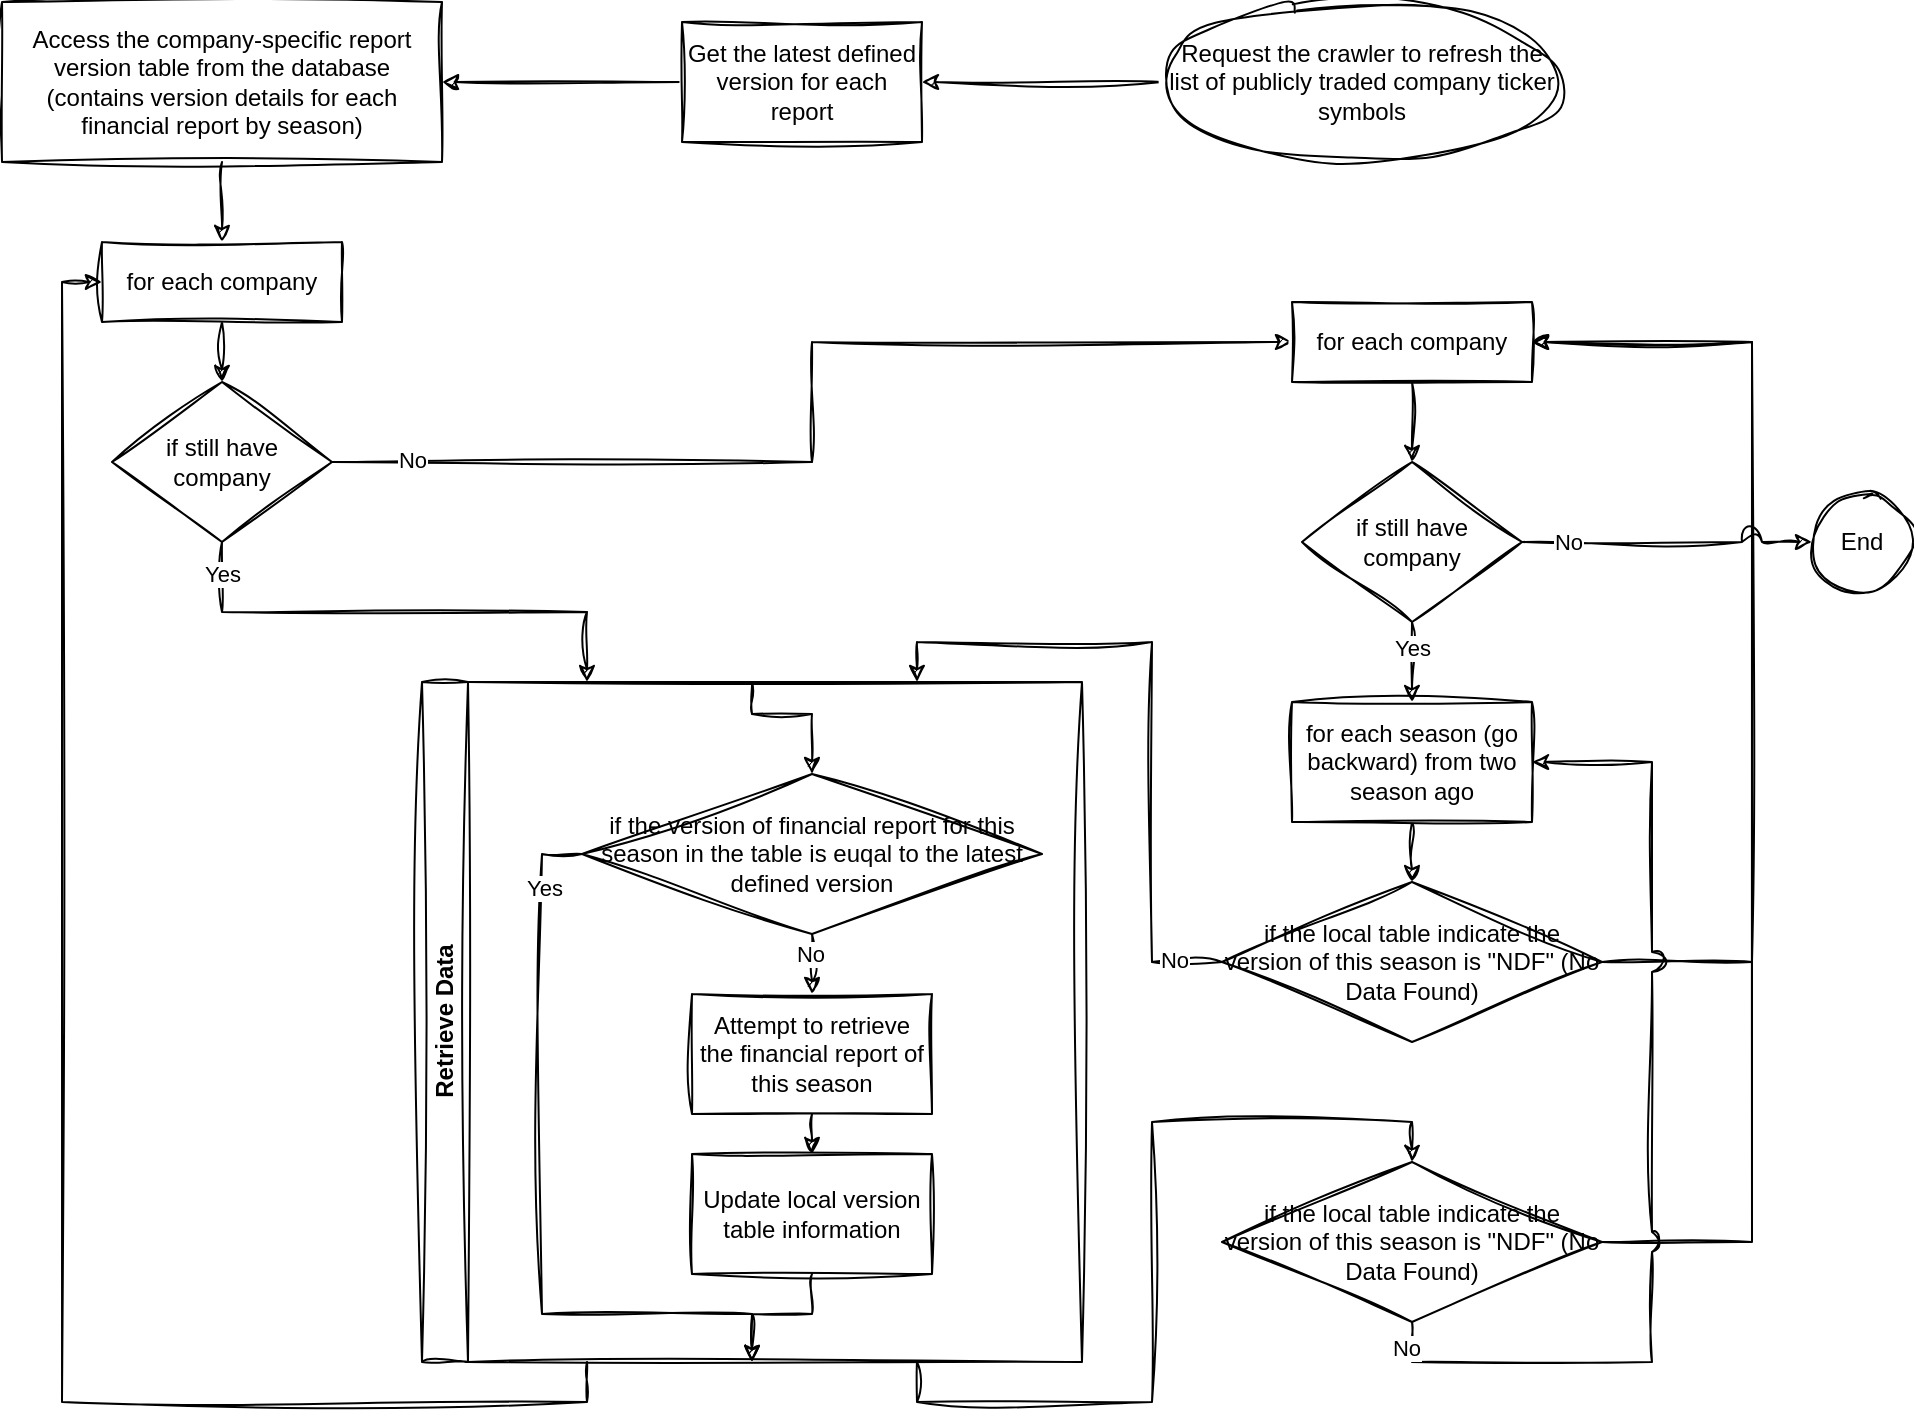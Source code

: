 <mxfile version="22.1.11" type="device">
  <diagram name="Page-1" id="edf60f1a-56cd-e834-aa8a-f176f3a09ee4">
    <mxGraphModel dx="1091" dy="638" grid="1" gridSize="10" guides="1" tooltips="1" connect="1" arrows="1" fold="1" page="1" pageScale="1" pageWidth="1169" pageHeight="827" background="none" math="0" shadow="0">
      <root>
        <mxCell id="0" />
        <mxCell id="1" parent="0" />
        <mxCell id="ee3Hf3BzdbRgXfLqMHV_-15" style="edgeStyle=orthogonalEdgeStyle;rounded=0;orthogonalLoop=1;jettySize=auto;html=1;exitX=0.5;exitY=1;exitDx=0;exitDy=0;entryX=0.5;entryY=0;entryDx=0;entryDy=0;sketch=1;curveFitting=1;jiggle=2;" parent="1" source="ee3Hf3BzdbRgXfLqMHV_-10" target="ee3Hf3BzdbRgXfLqMHV_-14" edge="1">
          <mxGeometry relative="1" as="geometry" />
        </mxCell>
        <mxCell id="ee3Hf3BzdbRgXfLqMHV_-10" value="Access the company-specific report version table from the database (contains version details for each financial report by season)" style="rounded=0;whiteSpace=wrap;html=1;sketch=1;curveFitting=1;jiggle=2;" parent="1" vertex="1">
          <mxGeometry x="120" y="40" width="220" height="80" as="geometry" />
        </mxCell>
        <mxCell id="ee3Hf3BzdbRgXfLqMHV_-18" style="edgeStyle=orthogonalEdgeStyle;rounded=0;orthogonalLoop=1;jettySize=auto;html=1;exitX=0.5;exitY=1;exitDx=0;exitDy=0;entryX=0.5;entryY=0;entryDx=0;entryDy=0;sketch=1;curveFitting=1;jiggle=2;" parent="1" source="ee3Hf3BzdbRgXfLqMHV_-14" target="ee3Hf3BzdbRgXfLqMHV_-16" edge="1">
          <mxGeometry relative="1" as="geometry" />
        </mxCell>
        <mxCell id="ee3Hf3BzdbRgXfLqMHV_-14" value="for each company" style="rounded=0;whiteSpace=wrap;html=1;sketch=1;curveFitting=1;jiggle=2;" parent="1" vertex="1">
          <mxGeometry x="170" y="160" width="120" height="40" as="geometry" />
        </mxCell>
        <mxCell id="ee3Hf3BzdbRgXfLqMHV_-25" style="edgeStyle=orthogonalEdgeStyle;rounded=0;orthogonalLoop=1;jettySize=auto;html=1;exitX=1;exitY=0.5;exitDx=0;exitDy=0;entryX=0;entryY=0.5;entryDx=0;entryDy=0;sketch=1;curveFitting=1;jiggle=2;" parent="1" source="ee3Hf3BzdbRgXfLqMHV_-16" target="ee3Hf3BzdbRgXfLqMHV_-24" edge="1">
          <mxGeometry relative="1" as="geometry" />
        </mxCell>
        <mxCell id="ee3Hf3BzdbRgXfLqMHV_-29" value="No" style="edgeLabel;html=1;align=center;verticalAlign=middle;resizable=0;points=[];sketch=1;curveFitting=1;jiggle=2;" parent="ee3Hf3BzdbRgXfLqMHV_-25" vertex="1" connectable="0">
          <mxGeometry x="-0.851" y="1" relative="1" as="geometry">
            <mxPoint as="offset" />
          </mxGeometry>
        </mxCell>
        <mxCell id="oFhDvv9RlIDCHvoSyQMo-15" style="edgeStyle=orthogonalEdgeStyle;rounded=0;orthogonalLoop=1;jettySize=auto;html=1;exitX=0.5;exitY=1;exitDx=0;exitDy=0;entryX=0.25;entryY=0;entryDx=0;entryDy=0;sketch=1;curveFitting=1;jiggle=2;" edge="1" parent="1" source="ee3Hf3BzdbRgXfLqMHV_-16" target="oFhDvv9RlIDCHvoSyQMo-4">
          <mxGeometry relative="1" as="geometry" />
        </mxCell>
        <mxCell id="oFhDvv9RlIDCHvoSyQMo-27" value="Yes" style="edgeLabel;html=1;align=center;verticalAlign=middle;resizable=0;points=[];sketch=1;curveFitting=1;jiggle=2;" vertex="1" connectable="0" parent="oFhDvv9RlIDCHvoSyQMo-15">
          <mxGeometry x="-0.872" relative="1" as="geometry">
            <mxPoint as="offset" />
          </mxGeometry>
        </mxCell>
        <mxCell id="ee3Hf3BzdbRgXfLqMHV_-16" value="if still have company" style="rhombus;whiteSpace=wrap;html=1;sketch=1;curveFitting=1;jiggle=2;" parent="1" vertex="1">
          <mxGeometry x="175" y="230" width="110" height="80" as="geometry" />
        </mxCell>
        <mxCell id="ee3Hf3BzdbRgXfLqMHV_-21" style="edgeStyle=orthogonalEdgeStyle;rounded=0;orthogonalLoop=1;jettySize=auto;html=1;exitX=0.5;exitY=1;exitDx=0;exitDy=0;entryX=0.497;entryY=-0.049;entryDx=0;entryDy=0;entryPerimeter=0;sketch=1;curveFitting=1;jiggle=2;" parent="1" target="ee3Hf3BzdbRgXfLqMHV_-11" edge="1">
          <mxGeometry relative="1" as="geometry">
            <mxPoint x="230.0" y="460" as="sourcePoint" />
          </mxGeometry>
        </mxCell>
        <mxCell id="ee3Hf3BzdbRgXfLqMHV_-22" value="No" style="edgeLabel;html=1;align=center;verticalAlign=middle;resizable=0;points=[];sketch=1;curveFitting=1;jiggle=2;" parent="ee3Hf3BzdbRgXfLqMHV_-21" vertex="1" connectable="0">
          <mxGeometry x="-0.29" y="2" relative="1" as="geometry">
            <mxPoint as="offset" />
          </mxGeometry>
        </mxCell>
        <mxCell id="ee3Hf3BzdbRgXfLqMHV_-27" style="edgeStyle=orthogonalEdgeStyle;rounded=0;orthogonalLoop=1;jettySize=auto;html=1;exitX=0.5;exitY=1;exitDx=0;exitDy=0;entryX=0.5;entryY=0;entryDx=0;entryDy=0;sketch=1;curveFitting=1;jiggle=2;" parent="1" source="ee3Hf3BzdbRgXfLqMHV_-24" target="ee3Hf3BzdbRgXfLqMHV_-26" edge="1">
          <mxGeometry relative="1" as="geometry" />
        </mxCell>
        <mxCell id="ee3Hf3BzdbRgXfLqMHV_-24" value="for each company" style="rounded=0;whiteSpace=wrap;html=1;sketch=1;curveFitting=1;jiggle=2;" parent="1" vertex="1">
          <mxGeometry x="765" y="190" width="120" height="40" as="geometry" />
        </mxCell>
        <mxCell id="oFhDvv9RlIDCHvoSyQMo-13" style="edgeStyle=orthogonalEdgeStyle;rounded=0;orthogonalLoop=1;jettySize=auto;html=1;exitX=0.5;exitY=1;exitDx=0;exitDy=0;entryX=0.5;entryY=0;entryDx=0;entryDy=0;sketch=1;curveFitting=1;jiggle=2;" edge="1" parent="1" source="ee3Hf3BzdbRgXfLqMHV_-26" target="ee3Hf3BzdbRgXfLqMHV_-35">
          <mxGeometry relative="1" as="geometry" />
        </mxCell>
        <mxCell id="oFhDvv9RlIDCHvoSyQMo-32" value="Yes" style="edgeLabel;html=1;align=center;verticalAlign=middle;resizable=0;points=[];sketch=1;curveFitting=1;jiggle=2;" vertex="1" connectable="0" parent="oFhDvv9RlIDCHvoSyQMo-13">
          <mxGeometry x="-0.365" relative="1" as="geometry">
            <mxPoint as="offset" />
          </mxGeometry>
        </mxCell>
        <mxCell id="ee3Hf3BzdbRgXfLqMHV_-26" value="if still have company" style="rhombus;whiteSpace=wrap;html=1;sketch=1;curveFitting=1;jiggle=2;" parent="1" vertex="1">
          <mxGeometry x="770" y="270" width="110" height="80" as="geometry" />
        </mxCell>
        <mxCell id="ee3Hf3BzdbRgXfLqMHV_-33" style="edgeStyle=orthogonalEdgeStyle;rounded=0;orthogonalLoop=1;jettySize=auto;html=1;exitX=0;exitY=0.5;exitDx=0;exitDy=0;entryX=1;entryY=0.5;entryDx=0;entryDy=0;sketch=1;curveFitting=1;jiggle=2;" parent="1" source="ee3Hf3BzdbRgXfLqMHV_-31" target="ee3Hf3BzdbRgXfLqMHV_-32" edge="1">
          <mxGeometry relative="1" as="geometry" />
        </mxCell>
        <mxCell id="ee3Hf3BzdbRgXfLqMHV_-31" value="Request the crawler to refresh the list of publicly traded company ticker symbols" style="ellipse;whiteSpace=wrap;html=1;sketch=1;curveFitting=1;jiggle=2;" parent="1" vertex="1">
          <mxGeometry x="700" y="40" width="200" height="80" as="geometry" />
        </mxCell>
        <mxCell id="ee3Hf3BzdbRgXfLqMHV_-34" style="edgeStyle=orthogonalEdgeStyle;rounded=0;orthogonalLoop=1;jettySize=auto;html=1;exitX=0;exitY=0.5;exitDx=0;exitDy=0;entryX=1;entryY=0.5;entryDx=0;entryDy=0;sketch=1;curveFitting=1;jiggle=2;" parent="1" source="ee3Hf3BzdbRgXfLqMHV_-32" target="ee3Hf3BzdbRgXfLqMHV_-10" edge="1">
          <mxGeometry relative="1" as="geometry" />
        </mxCell>
        <mxCell id="ee3Hf3BzdbRgXfLqMHV_-32" value="Get the latest defined version for each report" style="rounded=0;whiteSpace=wrap;html=1;sketch=1;curveFitting=1;jiggle=2;" parent="1" vertex="1">
          <mxGeometry x="460" y="50" width="120" height="60" as="geometry" />
        </mxCell>
        <mxCell id="oFhDvv9RlIDCHvoSyQMo-20" style="edgeStyle=orthogonalEdgeStyle;rounded=0;orthogonalLoop=1;jettySize=auto;html=1;exitX=0.5;exitY=1;exitDx=0;exitDy=0;entryX=0.5;entryY=0;entryDx=0;entryDy=0;sketch=1;curveFitting=1;jiggle=2;" edge="1" parent="1" source="ee3Hf3BzdbRgXfLqMHV_-35" target="oFhDvv9RlIDCHvoSyQMo-2">
          <mxGeometry relative="1" as="geometry" />
        </mxCell>
        <mxCell id="ee3Hf3BzdbRgXfLqMHV_-35" value="for each season (go backward) from two season ago" style="rounded=0;whiteSpace=wrap;html=1;sketch=1;curveFitting=1;jiggle=2;" parent="1" vertex="1">
          <mxGeometry x="765" y="390" width="120" height="60" as="geometry" />
        </mxCell>
        <mxCell id="oFhDvv9RlIDCHvoSyQMo-21" style="edgeStyle=orthogonalEdgeStyle;rounded=0;orthogonalLoop=1;jettySize=auto;html=1;exitX=0;exitY=0.5;exitDx=0;exitDy=0;entryX=0.75;entryY=0;entryDx=0;entryDy=0;sketch=1;curveFitting=1;jiggle=2;" edge="1" parent="1" source="oFhDvv9RlIDCHvoSyQMo-2" target="oFhDvv9RlIDCHvoSyQMo-4">
          <mxGeometry relative="1" as="geometry" />
        </mxCell>
        <mxCell id="oFhDvv9RlIDCHvoSyQMo-22" value="No" style="edgeLabel;html=1;align=center;verticalAlign=middle;resizable=0;points=[];sketch=1;curveFitting=1;jiggle=2;" vertex="1" connectable="0" parent="oFhDvv9RlIDCHvoSyQMo-21">
          <mxGeometry x="-0.857" y="-1" relative="1" as="geometry">
            <mxPoint as="offset" />
          </mxGeometry>
        </mxCell>
        <mxCell id="oFhDvv9RlIDCHvoSyQMo-31" style="edgeStyle=orthogonalEdgeStyle;rounded=0;orthogonalLoop=1;jettySize=auto;html=1;exitX=1;exitY=0.5;exitDx=0;exitDy=0;sketch=1;curveFitting=1;jiggle=2;" edge="1" parent="1" source="oFhDvv9RlIDCHvoSyQMo-2">
          <mxGeometry relative="1" as="geometry">
            <mxPoint x="885" y="210" as="targetPoint" />
            <Array as="points">
              <mxPoint x="995" y="520" />
              <mxPoint x="995" y="210" />
            </Array>
          </mxGeometry>
        </mxCell>
        <mxCell id="oFhDvv9RlIDCHvoSyQMo-2" value="if the local table indicate the version of this season is &quot;NDF&quot; (No Data Found)" style="rhombus;whiteSpace=wrap;html=1;sketch=1;curveFitting=1;jiggle=2;" vertex="1" parent="1">
          <mxGeometry x="730" y="480" width="190" height="80" as="geometry" />
        </mxCell>
        <mxCell id="oFhDvv9RlIDCHvoSyQMo-24" style="edgeStyle=orthogonalEdgeStyle;rounded=0;orthogonalLoop=1;jettySize=auto;html=1;exitX=0.75;exitY=1;exitDx=0;exitDy=0;entryX=0.5;entryY=0;entryDx=0;entryDy=0;sketch=1;curveFitting=1;jiggle=2;" edge="1" parent="1" source="oFhDvv9RlIDCHvoSyQMo-4" target="oFhDvv9RlIDCHvoSyQMo-23">
          <mxGeometry relative="1" as="geometry" />
        </mxCell>
        <mxCell id="oFhDvv9RlIDCHvoSyQMo-26" style="edgeStyle=orthogonalEdgeStyle;rounded=0;orthogonalLoop=1;jettySize=auto;html=1;exitX=0.25;exitY=1;exitDx=0;exitDy=0;entryX=0;entryY=0.5;entryDx=0;entryDy=0;sketch=1;curveFitting=1;jiggle=2;" edge="1" parent="1" source="oFhDvv9RlIDCHvoSyQMo-4" target="ee3Hf3BzdbRgXfLqMHV_-14">
          <mxGeometry relative="1" as="geometry" />
        </mxCell>
        <mxCell id="oFhDvv9RlIDCHvoSyQMo-4" value="Retrieve Data" style="swimlane;horizontal=0;whiteSpace=wrap;html=1;sketch=1;curveFitting=1;jiggle=2;" vertex="1" parent="1">
          <mxGeometry x="330" y="380" width="330" height="340" as="geometry" />
        </mxCell>
        <mxCell id="oFhDvv9RlIDCHvoSyQMo-5" style="edgeStyle=orthogonalEdgeStyle;rounded=0;orthogonalLoop=1;jettySize=auto;html=1;exitX=0.5;exitY=1;exitDx=0;exitDy=0;entryX=0.5;entryY=0;entryDx=0;entryDy=0;sketch=1;curveFitting=1;jiggle=2;" edge="1" parent="oFhDvv9RlIDCHvoSyQMo-4" source="ee3Hf3BzdbRgXfLqMHV_-8" target="oFhDvv9RlIDCHvoSyQMo-3">
          <mxGeometry relative="1" as="geometry" />
        </mxCell>
        <mxCell id="ee3Hf3BzdbRgXfLqMHV_-8" value="Attempt to retrieve the financial report of this season" style="rounded=0;whiteSpace=wrap;html=1;sketch=1;curveFitting=1;jiggle=2;" parent="oFhDvv9RlIDCHvoSyQMo-4" vertex="1">
          <mxGeometry x="135" y="156" width="120" height="60" as="geometry" />
        </mxCell>
        <mxCell id="oFhDvv9RlIDCHvoSyQMo-6" style="edgeStyle=orthogonalEdgeStyle;rounded=0;orthogonalLoop=1;jettySize=auto;html=1;exitX=0.5;exitY=1;exitDx=0;exitDy=0;entryX=0.5;entryY=0;entryDx=0;entryDy=0;sketch=1;curveFitting=1;jiggle=2;" edge="1" parent="oFhDvv9RlIDCHvoSyQMo-4" source="ee3Hf3BzdbRgXfLqMHV_-36" target="ee3Hf3BzdbRgXfLqMHV_-8">
          <mxGeometry relative="1" as="geometry" />
        </mxCell>
        <mxCell id="oFhDvv9RlIDCHvoSyQMo-10" value="No" style="edgeLabel;html=1;align=center;verticalAlign=middle;resizable=0;points=[];sketch=1;curveFitting=1;jiggle=2;" vertex="1" connectable="0" parent="oFhDvv9RlIDCHvoSyQMo-6">
          <mxGeometry x="-0.319" y="-1" relative="1" as="geometry">
            <mxPoint as="offset" />
          </mxGeometry>
        </mxCell>
        <mxCell id="oFhDvv9RlIDCHvoSyQMo-7" style="edgeStyle=orthogonalEdgeStyle;rounded=0;orthogonalLoop=1;jettySize=auto;html=1;exitX=0;exitY=0.5;exitDx=0;exitDy=0;entryX=0.5;entryY=1;entryDx=0;entryDy=0;sketch=1;curveFitting=1;jiggle=2;" edge="1" parent="oFhDvv9RlIDCHvoSyQMo-4" source="ee3Hf3BzdbRgXfLqMHV_-36" target="oFhDvv9RlIDCHvoSyQMo-4">
          <mxGeometry relative="1" as="geometry">
            <Array as="points">
              <mxPoint x="60" y="86" />
              <mxPoint x="60" y="316" />
              <mxPoint x="165" y="316" />
            </Array>
          </mxGeometry>
        </mxCell>
        <mxCell id="oFhDvv9RlIDCHvoSyQMo-12" value="Yes" style="edgeLabel;html=1;align=center;verticalAlign=middle;resizable=0;points=[];sketch=1;curveFitting=1;jiggle=2;" vertex="1" connectable="0" parent="oFhDvv9RlIDCHvoSyQMo-7">
          <mxGeometry x="-0.807" y="1" relative="1" as="geometry">
            <mxPoint as="offset" />
          </mxGeometry>
        </mxCell>
        <mxCell id="ee3Hf3BzdbRgXfLqMHV_-36" value="if the version of financial report for this season in the table is euqal to the latest defined version" style="rhombus;whiteSpace=wrap;html=1;sketch=1;curveFitting=1;jiggle=2;" parent="oFhDvv9RlIDCHvoSyQMo-4" vertex="1">
          <mxGeometry x="80" y="46" width="230" height="80" as="geometry" />
        </mxCell>
        <mxCell id="oFhDvv9RlIDCHvoSyQMo-8" style="edgeStyle=orthogonalEdgeStyle;rounded=0;orthogonalLoop=1;jettySize=auto;html=1;exitX=0.5;exitY=1;exitDx=0;exitDy=0;entryX=0.5;entryY=1;entryDx=0;entryDy=0;sketch=1;curveFitting=1;jiggle=2;" edge="1" parent="oFhDvv9RlIDCHvoSyQMo-4" source="oFhDvv9RlIDCHvoSyQMo-3" target="oFhDvv9RlIDCHvoSyQMo-4">
          <mxGeometry relative="1" as="geometry">
            <Array as="points">
              <mxPoint x="195" y="316" />
              <mxPoint x="165" y="316" />
            </Array>
          </mxGeometry>
        </mxCell>
        <mxCell id="oFhDvv9RlIDCHvoSyQMo-3" value="Update local version table information" style="rounded=0;whiteSpace=wrap;html=1;sketch=1;curveFitting=1;jiggle=2;" vertex="1" parent="oFhDvv9RlIDCHvoSyQMo-4">
          <mxGeometry x="135" y="236" width="120" height="60" as="geometry" />
        </mxCell>
        <mxCell id="oFhDvv9RlIDCHvoSyQMo-9" style="edgeStyle=orthogonalEdgeStyle;rounded=0;orthogonalLoop=1;jettySize=auto;html=1;exitX=0.5;exitY=0;exitDx=0;exitDy=0;entryX=0.5;entryY=0;entryDx=0;entryDy=0;sketch=1;curveFitting=1;jiggle=2;" edge="1" parent="oFhDvv9RlIDCHvoSyQMo-4" source="oFhDvv9RlIDCHvoSyQMo-4" target="ee3Hf3BzdbRgXfLqMHV_-36">
          <mxGeometry relative="1" as="geometry">
            <Array as="points">
              <mxPoint x="165" y="16" />
              <mxPoint x="195" y="16" />
            </Array>
          </mxGeometry>
        </mxCell>
        <mxCell id="oFhDvv9RlIDCHvoSyQMo-30" style="edgeStyle=orthogonalEdgeStyle;rounded=0;orthogonalLoop=1;jettySize=auto;html=1;exitX=1;exitY=0.5;exitDx=0;exitDy=0;entryX=1;entryY=0.5;entryDx=0;entryDy=0;sketch=1;curveFitting=1;jiggle=2;" edge="1" parent="1" source="oFhDvv9RlIDCHvoSyQMo-23" target="ee3Hf3BzdbRgXfLqMHV_-24">
          <mxGeometry relative="1" as="geometry">
            <Array as="points">
              <mxPoint x="995" y="660" />
              <mxPoint x="995" y="210" />
            </Array>
          </mxGeometry>
        </mxCell>
        <mxCell id="oFhDvv9RlIDCHvoSyQMo-23" value="if the local table indicate the version of this season is &quot;NDF&quot; (No Data Found)" style="rhombus;whiteSpace=wrap;html=1;sketch=1;curveFitting=1;jiggle=2;" vertex="1" parent="1">
          <mxGeometry x="730" y="620" width="190" height="80" as="geometry" />
        </mxCell>
        <mxCell id="oFhDvv9RlIDCHvoSyQMo-28" style="edgeStyle=orthogonalEdgeStyle;rounded=0;orthogonalLoop=1;jettySize=auto;html=1;exitX=0.5;exitY=1;exitDx=0;exitDy=0;entryX=1;entryY=0.5;entryDx=0;entryDy=0;jumpStyle=arc;jumpSize=10;sketch=1;curveFitting=1;jiggle=2;" edge="1" parent="1" source="oFhDvv9RlIDCHvoSyQMo-23" target="ee3Hf3BzdbRgXfLqMHV_-35">
          <mxGeometry relative="1" as="geometry">
            <Array as="points">
              <mxPoint x="825" y="720" />
              <mxPoint x="945" y="720" />
              <mxPoint x="945" y="420" />
            </Array>
          </mxGeometry>
        </mxCell>
        <mxCell id="oFhDvv9RlIDCHvoSyQMo-29" value="No" style="edgeLabel;html=1;align=center;verticalAlign=middle;resizable=0;points=[];sketch=1;curveFitting=1;jiggle=2;" vertex="1" connectable="0" parent="oFhDvv9RlIDCHvoSyQMo-28">
          <mxGeometry x="-0.95" y="-3" relative="1" as="geometry">
            <mxPoint as="offset" />
          </mxGeometry>
        </mxCell>
        <mxCell id="oFhDvv9RlIDCHvoSyQMo-37" value="End" style="ellipse;whiteSpace=wrap;html=1;aspect=fixed;sketch=1;curveFitting=1;jiggle=2;" vertex="1" parent="1">
          <mxGeometry x="1025" y="285" width="50" height="50" as="geometry" />
        </mxCell>
        <mxCell id="oFhDvv9RlIDCHvoSyQMo-35" style="edgeStyle=orthogonalEdgeStyle;rounded=0;orthogonalLoop=1;jettySize=auto;html=1;exitX=1;exitY=0.5;exitDx=0;exitDy=0;entryX=0;entryY=0.5;entryDx=0;entryDy=0;jumpStyle=arc;jumpSize=10;sketch=1;curveFitting=1;jiggle=2;" edge="1" parent="1" source="ee3Hf3BzdbRgXfLqMHV_-26" target="oFhDvv9RlIDCHvoSyQMo-37">
          <mxGeometry relative="1" as="geometry">
            <mxPoint x="1025" y="310.529" as="targetPoint" />
          </mxGeometry>
        </mxCell>
        <mxCell id="oFhDvv9RlIDCHvoSyQMo-36" value="No" style="edgeLabel;html=1;align=center;verticalAlign=middle;resizable=0;points=[];sketch=1;curveFitting=1;jiggle=2;" vertex="1" connectable="0" parent="oFhDvv9RlIDCHvoSyQMo-35">
          <mxGeometry x="-0.687" relative="1" as="geometry">
            <mxPoint as="offset" />
          </mxGeometry>
        </mxCell>
      </root>
    </mxGraphModel>
  </diagram>
</mxfile>

